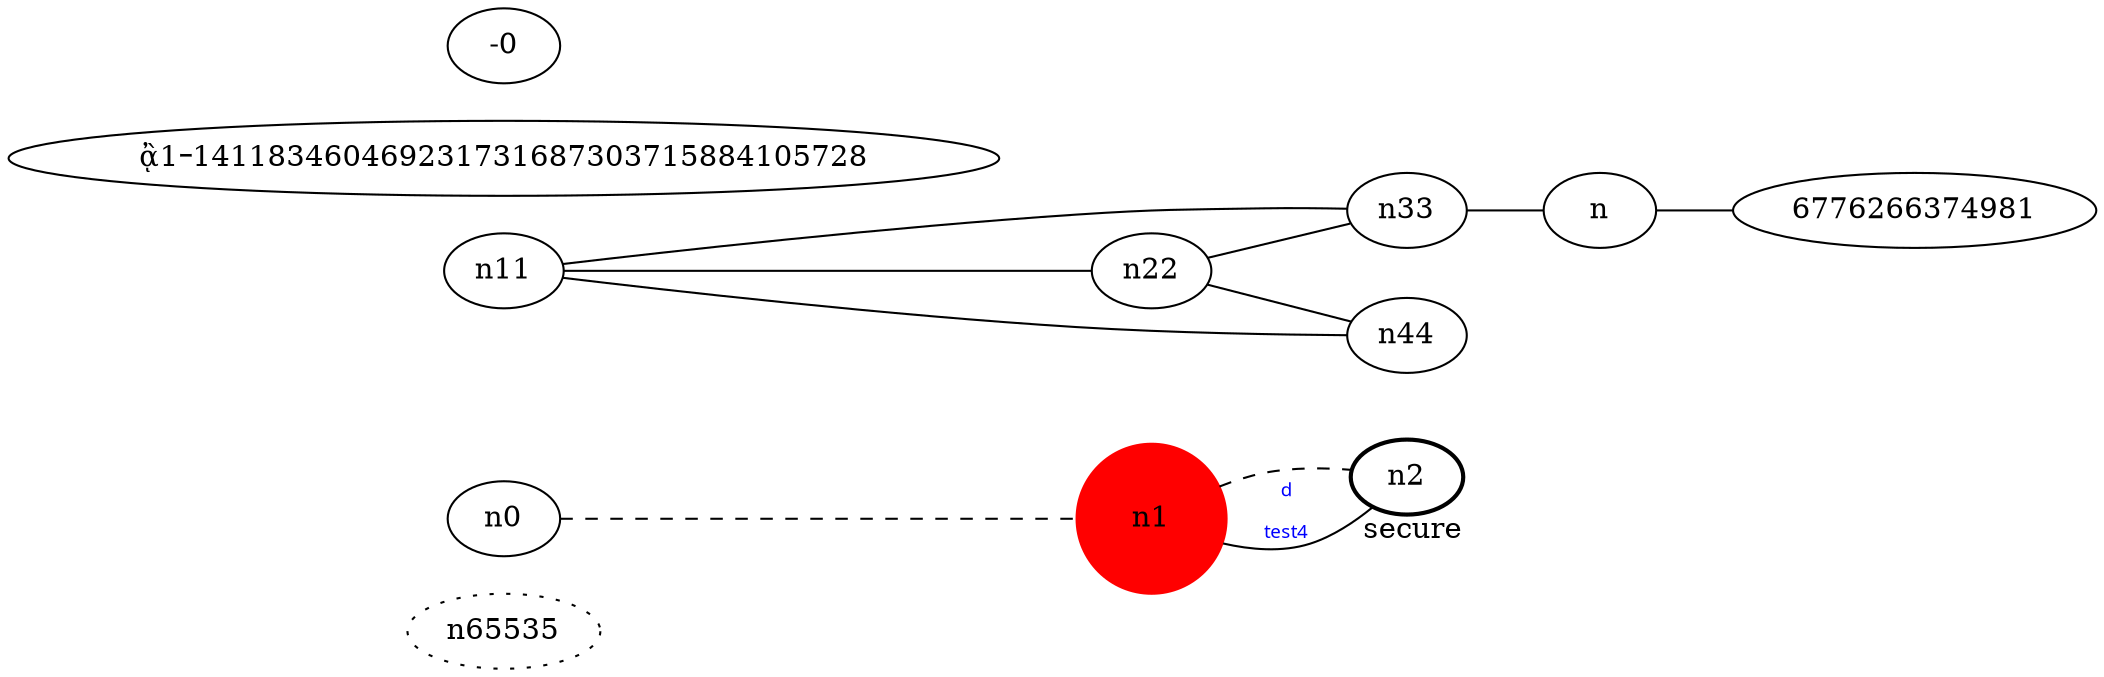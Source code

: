 graph test4 {
	rankdir=LR;
	fontcolor=blue; /* c0; c1; c0 -- c1 */
	n65535 [style=dotted, fillcolor="#123456"]; // c2; c3; c2 -- c3
	n1 [height=1, width=1, color=red, style=filled];
	n2 [style=bold, xlabel="secure"];
	n0 -- n1 -- n2[style=dashed];
	n1 -- n2 [fontname="comic sans", label="d\n\l\G", fontcolor=blue, fontsize=9];
	n11 -- n22;
	n11 -- n33;
	n11 -- n44;
	n22 -- n33;
	n22 -- n44;
	n33 -- n--6776266374981ᾂ1ｰ141183460469231731687303715884105728󠁿-0;
}
